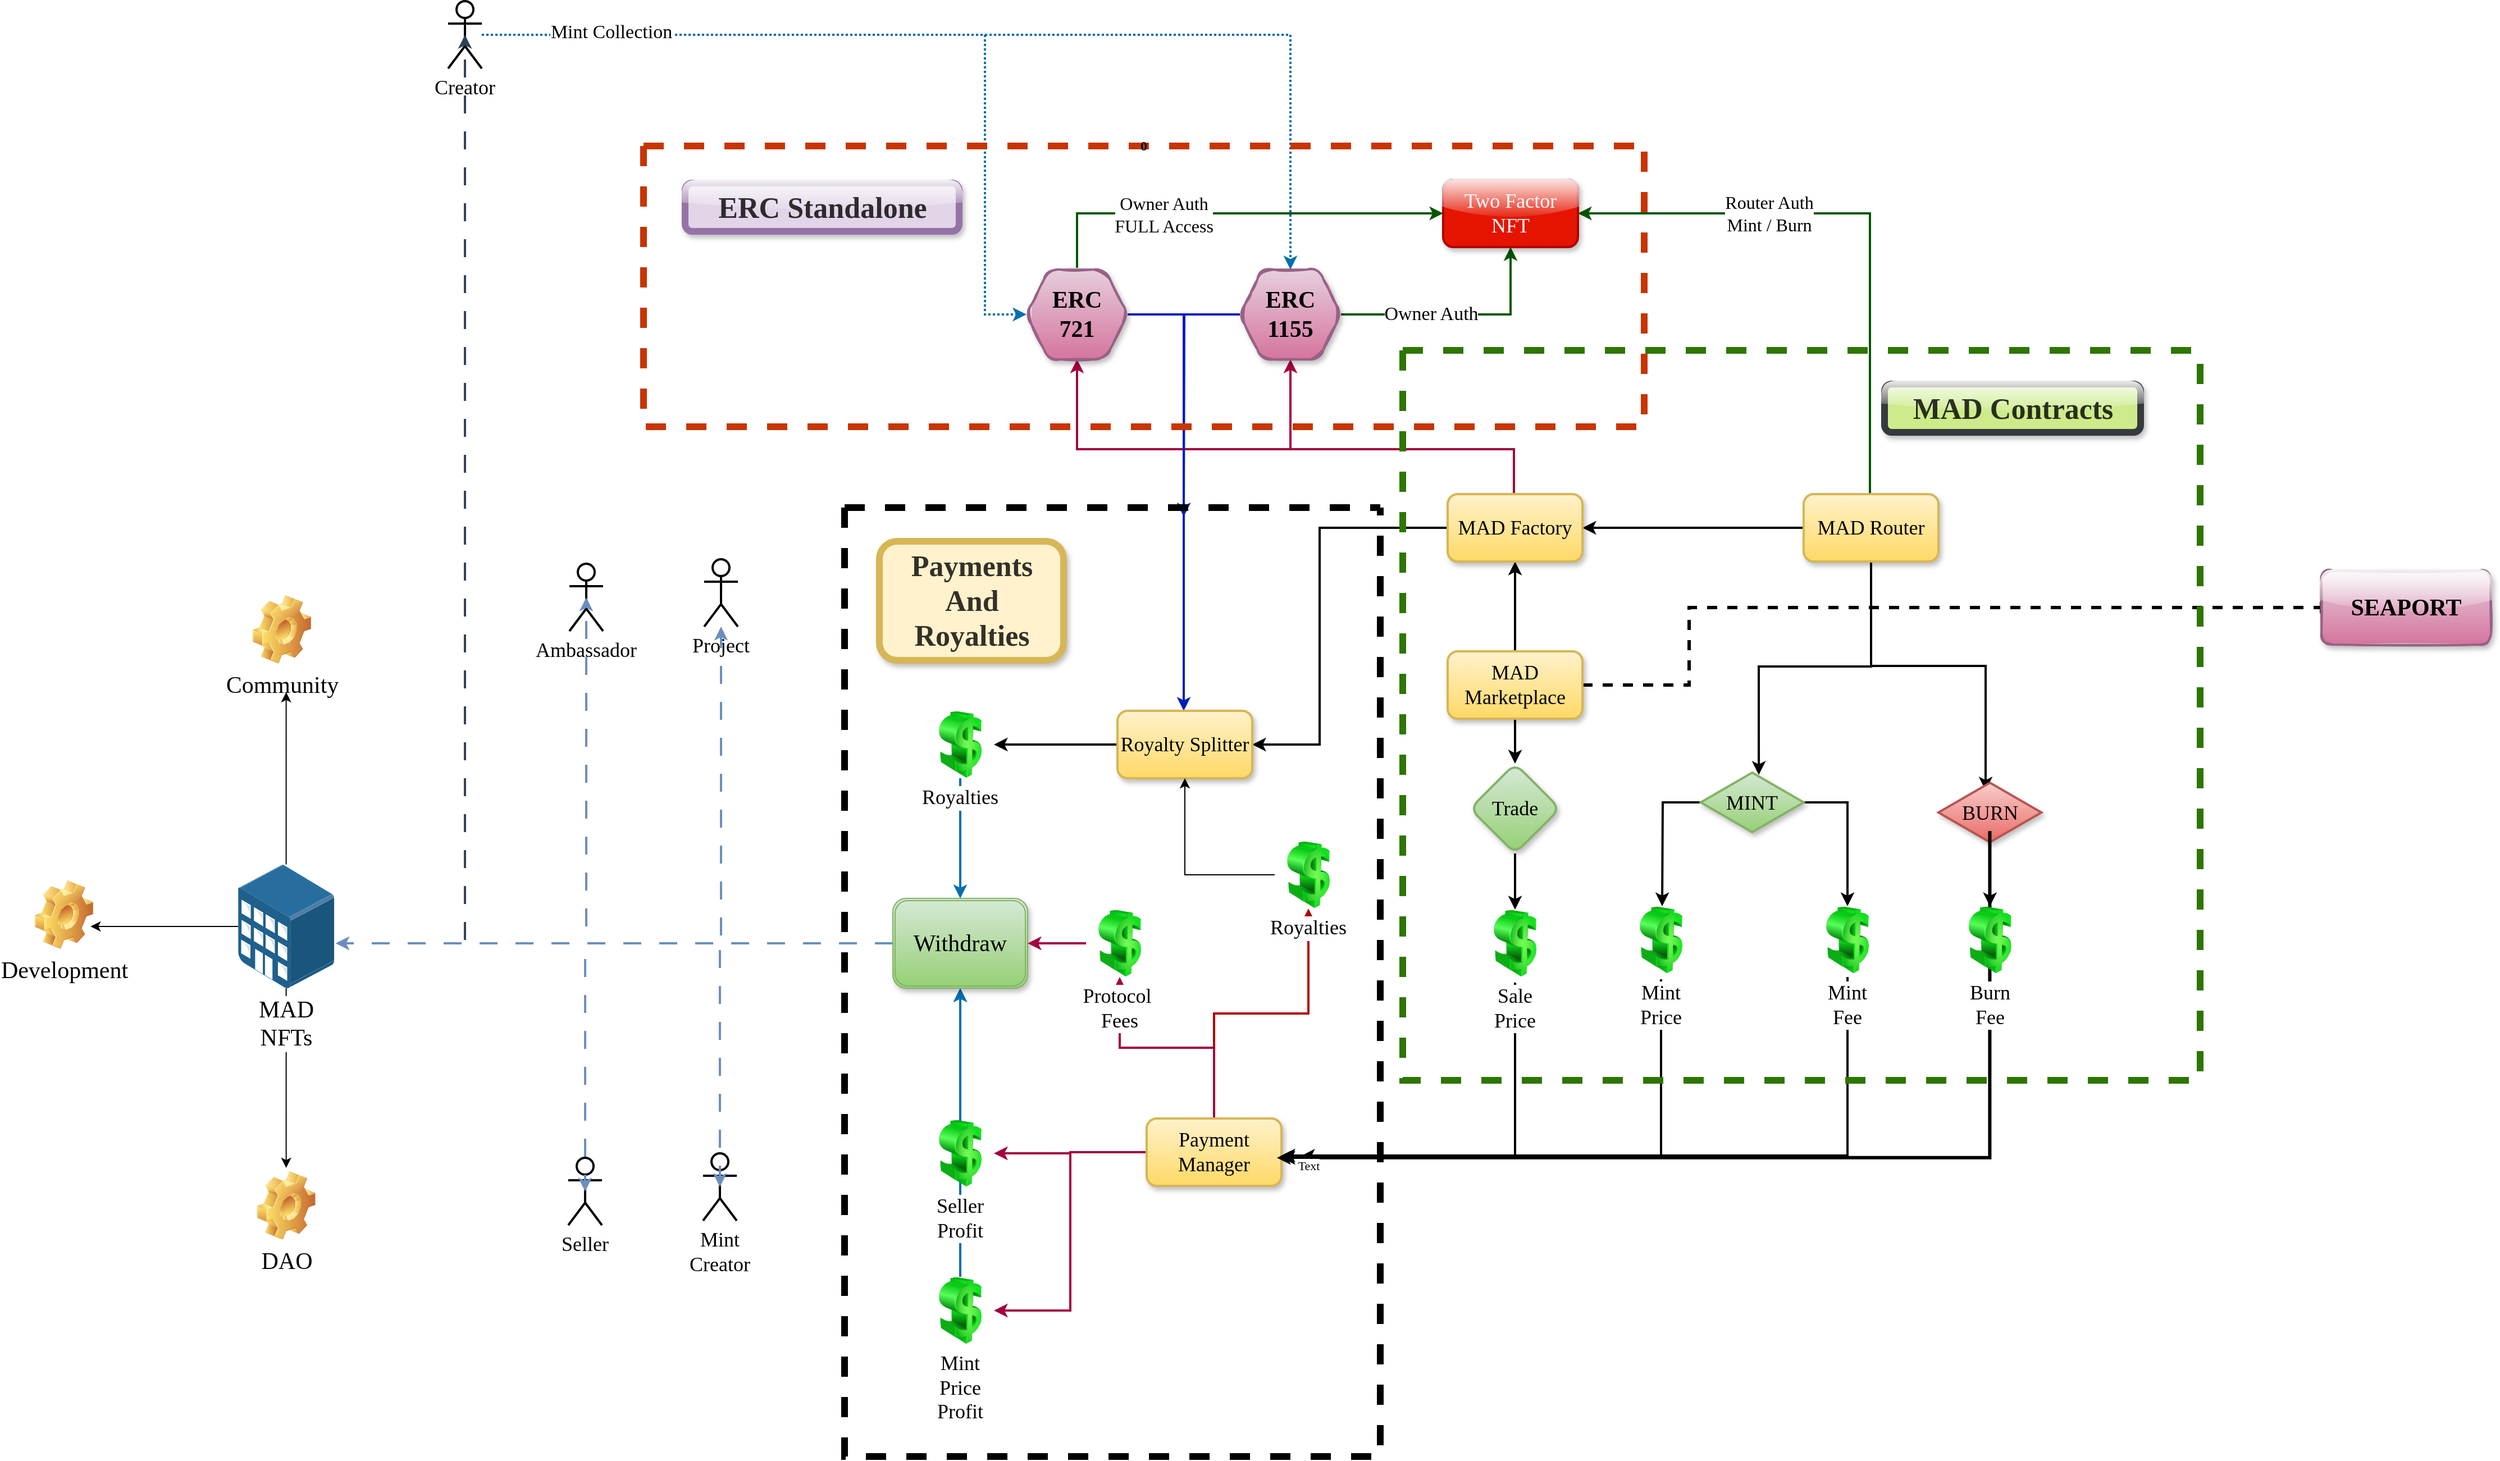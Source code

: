 <mxfile version="21.5.0" type="device">
  <diagram name="Page-1" id="_e-cwhSMZbNiumk7BRd-">
    <mxGraphModel dx="3807" dy="1920" grid="0" gridSize="10" guides="1" tooltips="1" connect="1" arrows="1" fold="1" page="0" pageScale="1" pageWidth="850" pageHeight="1100" math="0" shadow="0">
      <root>
        <mxCell id="0" />
        <mxCell id="1" parent="0" />
        <mxCell id="ipdUFXGNDYac1Uv2Jqs4-22" style="edgeStyle=orthogonalEdgeStyle;rounded=0;orthogonalLoop=1;jettySize=auto;html=1;entryX=1;entryY=0.5;entryDx=0;entryDy=0;fillColor=#008a00;strokeColor=#005700;strokeWidth=2;labelBorderColor=none;fontStyle=0;fontFamily=Lucida Console;fontSize=18;" parent="1" source="ipdUFXGNDYac1Uv2Jqs4-1" target="ipdUFXGNDYac1Uv2Jqs4-13" edge="1">
          <mxGeometry relative="1" as="geometry">
            <Array as="points">
              <mxPoint x="581" y="150" />
            </Array>
          </mxGeometry>
        </mxCell>
        <mxCell id="CPmqW3wjhwX1I0AvipRE-121" value="&lt;font style=&quot;font-size: 16px;&quot;&gt;Router Auth&lt;br&gt;Mint / Burn&lt;br&gt;&lt;/font&gt;" style="edgeLabel;html=1;align=center;verticalAlign=middle;resizable=0;points=[];fontFamily=Lucida Console;labelBorderColor=none;" vertex="1" connectable="0" parent="ipdUFXGNDYac1Uv2Jqs4-22">
          <mxGeometry x="0.379" y="2" relative="1" as="geometry">
            <mxPoint x="11" y="-2" as="offset" />
          </mxGeometry>
        </mxCell>
        <mxCell id="ipdUFXGNDYac1Uv2Jqs4-26" style="edgeStyle=orthogonalEdgeStyle;rounded=0;orthogonalLoop=1;jettySize=auto;html=1;strokeWidth=2;labelBorderColor=none;fontStyle=0;fontFamily=Lucida Console;fontSize=18;" parent="1" source="ipdUFXGNDYac1Uv2Jqs4-1" target="ipdUFXGNDYac1Uv2Jqs4-3" edge="1">
          <mxGeometry relative="1" as="geometry" />
        </mxCell>
        <mxCell id="CPmqW3wjhwX1I0AvipRE-40" style="edgeStyle=orthogonalEdgeStyle;rounded=0;orthogonalLoop=1;jettySize=auto;html=1;entryX=0.564;entryY=0.055;entryDx=0;entryDy=0;entryPerimeter=0;strokeWidth=2;labelBorderColor=none;fontStyle=0;fontFamily=Lucida Console;fontSize=18;" edge="1" parent="1" source="ipdUFXGNDYac1Uv2Jqs4-1" target="CPmqW3wjhwX1I0AvipRE-38">
          <mxGeometry relative="1" as="geometry" />
        </mxCell>
        <mxCell id="CPmqW3wjhwX1I0AvipRE-41" style="edgeStyle=orthogonalEdgeStyle;rounded=0;orthogonalLoop=1;jettySize=auto;html=1;entryX=0.458;entryY=0.145;entryDx=0;entryDy=0;entryPerimeter=0;strokeWidth=2;labelBorderColor=none;fontStyle=0;fontFamily=Lucida Console;fontSize=18;" edge="1" parent="1" source="ipdUFXGNDYac1Uv2Jqs4-1" target="CPmqW3wjhwX1I0AvipRE-39">
          <mxGeometry relative="1" as="geometry">
            <Array as="points">
              <mxPoint x="582" y="553" />
              <mxPoint x="684" y="553" />
            </Array>
          </mxGeometry>
        </mxCell>
        <mxCell id="ipdUFXGNDYac1Uv2Jqs4-1" value="MAD Router" style="rounded=1;whiteSpace=wrap;html=1;fillColor=#fff2cc;strokeColor=#d6b656;strokeWidth=2;labelBorderColor=none;fontStyle=0;fontFamily=Lucida Console;fontSize=18;gradientColor=#ffd966;shadow=1;" parent="1" vertex="1">
          <mxGeometry x="522" y="400" width="120" height="60" as="geometry" />
        </mxCell>
        <mxCell id="ipdUFXGNDYac1Uv2Jqs4-25" style="edgeStyle=orthogonalEdgeStyle;rounded=0;orthogonalLoop=1;jettySize=auto;html=1;targetPerimeterSpacing=0;sourcePerimeterSpacing=0;strokeWidth=2;endArrow=classic;endFill=1;strokeColor=default;labelBorderColor=none;fontStyle=0;fontFamily=Lucida Console;fontSize=18;" parent="1" source="ipdUFXGNDYac1Uv2Jqs4-2" target="ipdUFXGNDYac1Uv2Jqs4-3" edge="1">
          <mxGeometry relative="1" as="geometry" />
        </mxCell>
        <mxCell id="CPmqW3wjhwX1I0AvipRE-56" value="" style="edgeStyle=orthogonalEdgeStyle;rounded=0;orthogonalLoop=1;jettySize=auto;html=1;strokeWidth=2;labelBorderColor=none;fontStyle=0;fontFamily=Lucida Console;fontSize=18;" edge="1" parent="1" source="ipdUFXGNDYac1Uv2Jqs4-2" target="CPmqW3wjhwX1I0AvipRE-55">
          <mxGeometry relative="1" as="geometry" />
        </mxCell>
        <mxCell id="CPmqW3wjhwX1I0AvipRE-98" style="edgeStyle=orthogonalEdgeStyle;rounded=0;orthogonalLoop=1;jettySize=auto;html=1;dashed=1;strokeWidth=3;endArrow=baseDash;endFill=0;fontFamily=Lucida Console;labelBorderColor=none;" edge="1" parent="1" source="ipdUFXGNDYac1Uv2Jqs4-2" target="CPmqW3wjhwX1I0AvipRE-99">
          <mxGeometry relative="1" as="geometry">
            <mxPoint x="420" y="300" as="targetPoint" />
            <Array as="points">
              <mxPoint x="420" y="570" />
            </Array>
          </mxGeometry>
        </mxCell>
        <mxCell id="ipdUFXGNDYac1Uv2Jqs4-2" value="MAD Marketplace&lt;br&gt;" style="rounded=1;whiteSpace=wrap;html=1;fillColor=#fff2cc;strokeColor=#d6b656;strokeWidth=2;labelBorderColor=none;fontStyle=0;fontFamily=Lucida Console;fontSize=18;gradientColor=#ffd966;shadow=1;" parent="1" vertex="1">
          <mxGeometry x="205" y="540" width="120" height="60" as="geometry" />
        </mxCell>
        <mxCell id="CPmqW3wjhwX1I0AvipRE-6" style="edgeStyle=orthogonalEdgeStyle;rounded=0;orthogonalLoop=1;jettySize=auto;html=1;entryX=0.5;entryY=1;entryDx=0;entryDy=0;fillColor=#d80073;strokeColor=#A50040;strokeWidth=2;labelBorderColor=none;fontStyle=0;fontFamily=Lucida Console;fontSize=18;" edge="1" parent="1" source="ipdUFXGNDYac1Uv2Jqs4-3" target="ipdUFXGNDYac1Uv2Jqs4-10">
          <mxGeometry relative="1" as="geometry">
            <Array as="points">
              <mxPoint x="264" y="360" />
              <mxPoint x="65" y="360" />
            </Array>
          </mxGeometry>
        </mxCell>
        <mxCell id="CPmqW3wjhwX1I0AvipRE-7" style="edgeStyle=orthogonalEdgeStyle;rounded=0;orthogonalLoop=1;jettySize=auto;html=1;fillColor=#d80073;strokeColor=#A50040;strokeWidth=2;labelBorderColor=none;fontStyle=0;fontFamily=Lucida Console;fontSize=18;" edge="1" parent="1" source="ipdUFXGNDYac1Uv2Jqs4-3" target="ipdUFXGNDYac1Uv2Jqs4-8">
          <mxGeometry relative="1" as="geometry">
            <Array as="points">
              <mxPoint x="264" y="360" />
              <mxPoint x="-125" y="360" />
            </Array>
          </mxGeometry>
        </mxCell>
        <mxCell id="CPmqW3wjhwX1I0AvipRE-10" style="edgeStyle=orthogonalEdgeStyle;rounded=0;orthogonalLoop=1;jettySize=auto;html=1;entryX=1;entryY=0.5;entryDx=0;entryDy=0;strokeWidth=2;labelBorderColor=none;fontStyle=0;fontFamily=Lucida Console;fontSize=18;" edge="1" parent="1">
          <mxGeometry relative="1" as="geometry">
            <mxPoint x="205" y="430" as="sourcePoint" />
            <mxPoint x="31" y="623" as="targetPoint" />
            <Array as="points">
              <mxPoint x="91" y="430" />
              <mxPoint x="91" y="623" />
            </Array>
          </mxGeometry>
        </mxCell>
        <mxCell id="ipdUFXGNDYac1Uv2Jqs4-3" value="MAD Factory" style="rounded=1;whiteSpace=wrap;html=1;fillColor=#fff2cc;strokeColor=#d6b656;strokeWidth=2;labelBorderColor=none;fontStyle=0;fontFamily=Lucida Console;fontSize=18;gradientColor=#ffd966;shadow=1;" parent="1" vertex="1">
          <mxGeometry x="205" y="400" width="120" height="60" as="geometry" />
        </mxCell>
        <mxCell id="CPmqW3wjhwX1I0AvipRE-5" style="edgeStyle=orthogonalEdgeStyle;rounded=0;orthogonalLoop=1;jettySize=auto;html=1;entryX=0;entryY=0.5;entryDx=0;entryDy=0;fillColor=#008a00;strokeColor=#005700;strokeWidth=2;labelBorderColor=none;fontStyle=0;fontFamily=Lucida Console;fontSize=18;" edge="1" parent="1" source="ipdUFXGNDYac1Uv2Jqs4-8" target="ipdUFXGNDYac1Uv2Jqs4-13">
          <mxGeometry relative="1" as="geometry">
            <Array as="points">
              <mxPoint x="-125" y="150" />
            </Array>
          </mxGeometry>
        </mxCell>
        <mxCell id="CPmqW3wjhwX1I0AvipRE-119" value="&lt;font style=&quot;font-size: 16px;&quot;&gt;Owner Auth&lt;br&gt;FULL Access&lt;br&gt;&lt;/font&gt;" style="edgeLabel;html=1;align=center;verticalAlign=middle;resizable=0;points=[];fontFamily=Lucida Console;labelBorderColor=none;" vertex="1" connectable="0" parent="CPmqW3wjhwX1I0AvipRE-5">
          <mxGeometry x="-0.326" y="-1" relative="1" as="geometry">
            <mxPoint as="offset" />
          </mxGeometry>
        </mxCell>
        <mxCell id="CPmqW3wjhwX1I0AvipRE-9" style="edgeStyle=orthogonalEdgeStyle;rounded=0;orthogonalLoop=1;jettySize=auto;html=1;fillColor=#0050ef;strokeColor=#001DBC;strokeWidth=2;labelBorderColor=none;fontStyle=0;fontFamily=Lucida Console;fontSize=18;" edge="1" parent="1" source="ipdUFXGNDYac1Uv2Jqs4-8">
          <mxGeometry relative="1" as="geometry">
            <mxPoint x="-30" y="420" as="targetPoint" />
          </mxGeometry>
        </mxCell>
        <mxCell id="ipdUFXGNDYac1Uv2Jqs4-8" value="ERC&lt;br&gt;721" style="shape=hexagon;perimeter=hexagonPerimeter2;whiteSpace=wrap;html=1;fixedSize=1;fillColor=#e6d0de;strokeColor=#996185;strokeWidth=2;labelBorderColor=none;fontStyle=1;fontFamily=Lucida Console;fontSize=21;rounded=1;fillWeight=4;hachureGap=8;hachureAngle=45;sketch=1;gradientColor=#d5739d;glass=1;shadow=1;" parent="1" vertex="1">
          <mxGeometry x="-170" y="200" width="90" height="80" as="geometry" />
        </mxCell>
        <mxCell id="CPmqW3wjhwX1I0AvipRE-3" style="edgeStyle=orthogonalEdgeStyle;rounded=0;orthogonalLoop=1;jettySize=auto;html=1;fillColor=#008a00;strokeColor=#005700;strokeWidth=2;labelBorderColor=none;fontStyle=0;fontFamily=Lucida Console;fontSize=18;" edge="1" parent="1" source="ipdUFXGNDYac1Uv2Jqs4-10" target="ipdUFXGNDYac1Uv2Jqs4-13">
          <mxGeometry relative="1" as="geometry" />
        </mxCell>
        <mxCell id="CPmqW3wjhwX1I0AvipRE-120" value="&lt;font style=&quot;font-size: 17px;&quot;&gt;Owner Auth&lt;/font&gt;" style="edgeLabel;html=1;align=center;verticalAlign=middle;resizable=0;points=[];fontFamily=Lucida Console;labelBorderColor=none;" vertex="1" connectable="0" parent="CPmqW3wjhwX1I0AvipRE-3">
          <mxGeometry x="-0.459" y="-3" relative="1" as="geometry">
            <mxPoint x="23" y="-3" as="offset" />
          </mxGeometry>
        </mxCell>
        <mxCell id="CPmqW3wjhwX1I0AvipRE-8" style="edgeStyle=orthogonalEdgeStyle;rounded=0;orthogonalLoop=1;jettySize=auto;html=1;fillColor=#0050ef;strokeColor=#001DBC;strokeWidth=2;labelBorderColor=none;fontStyle=0;fontFamily=Lucida Console;fontSize=18;" edge="1" parent="1" source="ipdUFXGNDYac1Uv2Jqs4-10" target="ipdUFXGNDYac1Uv2Jqs4-11">
          <mxGeometry relative="1" as="geometry">
            <Array as="points">
              <mxPoint x="-30" y="240" />
            </Array>
          </mxGeometry>
        </mxCell>
        <mxCell id="ipdUFXGNDYac1Uv2Jqs4-10" value="ERC&lt;br&gt;1155" style="shape=hexagon;perimeter=hexagonPerimeter2;whiteSpace=wrap;html=1;fixedSize=1;fillColor=#e6d0de;strokeColor=#996185;strokeWidth=2;labelBorderColor=none;fontStyle=1;fontFamily=Lucida Console;fontSize=21;rounded=1;fillWeight=4;hachureGap=8;hachureAngle=45;sketch=1;gradientColor=#d5739d;glass=1;shadow=1;" parent="1" vertex="1">
          <mxGeometry x="20" y="200" width="90" height="80" as="geometry" />
        </mxCell>
        <mxCell id="CPmqW3wjhwX1I0AvipRE-81" style="edgeStyle=orthogonalEdgeStyle;rounded=0;orthogonalLoop=1;jettySize=auto;html=1;entryX=1;entryY=0.5;entryDx=0;entryDy=0;strokeWidth=2;fontFamily=Lucida Console;labelBorderColor=none;" edge="1" parent="1" source="ipdUFXGNDYac1Uv2Jqs4-11" target="CPmqW3wjhwX1I0AvipRE-25">
          <mxGeometry relative="1" as="geometry" />
        </mxCell>
        <mxCell id="ipdUFXGNDYac1Uv2Jqs4-11" value="Royalty Splitter" style="rounded=1;whiteSpace=wrap;html=1;fillColor=#fff2cc;strokeColor=#d6b656;strokeWidth=2;labelBorderColor=none;fontStyle=0;fontFamily=Lucida Console;fontSize=18;gradientColor=#ffd966;shadow=1;" parent="1" vertex="1">
          <mxGeometry x="-89" y="593" width="120" height="60" as="geometry" />
        </mxCell>
        <mxCell id="CPmqW3wjhwX1I0AvipRE-37" style="edgeStyle=orthogonalEdgeStyle;rounded=0;orthogonalLoop=1;jettySize=auto;html=1;strokeWidth=2;labelBorderColor=none;fontStyle=0;fontFamily=Lucida Console;fontSize=18;" edge="1" parent="1">
          <mxGeometry relative="1" as="geometry">
            <mxPoint x="57" y="990.0" as="sourcePoint" />
            <mxPoint x="49" y="991" as="targetPoint" />
          </mxGeometry>
        </mxCell>
        <mxCell id="CPmqW3wjhwX1I0AvipRE-60" style="edgeStyle=orthogonalEdgeStyle;rounded=0;orthogonalLoop=1;jettySize=auto;html=1;strokeWidth=2;labelBorderColor=none;fontStyle=0;fontFamily=Lucida Console;fontSize=18;fillColor=#d80073;strokeColor=#A50040;" edge="1" parent="1" source="ipdUFXGNDYac1Uv2Jqs4-12" target="CPmqW3wjhwX1I0AvipRE-61">
          <mxGeometry relative="1" as="geometry">
            <mxPoint x="30" y="987" as="targetPoint" />
          </mxGeometry>
        </mxCell>
        <mxCell id="CPmqW3wjhwX1I0AvipRE-68" style="edgeStyle=orthogonalEdgeStyle;rounded=0;orthogonalLoop=1;jettySize=auto;html=1;entryX=1;entryY=0.5;entryDx=0;entryDy=0;strokeWidth=2;labelBorderColor=none;fontStyle=0;fontFamily=Lucida Console;fontSize=18;fillColor=#d80073;strokeColor=#A50040;" edge="1" parent="1" source="ipdUFXGNDYac1Uv2Jqs4-12" target="CPmqW3wjhwX1I0AvipRE-66">
          <mxGeometry relative="1" as="geometry" />
        </mxCell>
        <mxCell id="CPmqW3wjhwX1I0AvipRE-154" style="edgeStyle=orthogonalEdgeStyle;rounded=0;orthogonalLoop=1;jettySize=auto;html=1;fillColor=#e51400;strokeColor=#B20000;strokeWidth=2;fontFamily=Lucida Console;" edge="1" parent="1" source="ipdUFXGNDYac1Uv2Jqs4-12" target="CPmqW3wjhwX1I0AvipRE-101">
          <mxGeometry relative="1" as="geometry" />
        </mxCell>
        <mxCell id="CPmqW3wjhwX1I0AvipRE-156" style="edgeStyle=orthogonalEdgeStyle;rounded=0;orthogonalLoop=1;jettySize=auto;html=1;fontSize=18;fontFamily=Lucida Console;strokeColor=#A50040;strokeWidth=2;labelBorderColor=none;fontStyle=0;fillColor=#d80073;" edge="1" parent="1" source="ipdUFXGNDYac1Uv2Jqs4-12" target="CPmqW3wjhwX1I0AvipRE-35">
          <mxGeometry relative="1" as="geometry" />
        </mxCell>
        <mxCell id="ipdUFXGNDYac1Uv2Jqs4-12" value="Payment Manager" style="rounded=1;whiteSpace=wrap;html=1;fillColor=#fff2cc;strokeColor=#d6b656;strokeWidth=2;labelBorderColor=none;fontStyle=0;fontFamily=Lucida Console;fontSize=18;gradientColor=#ffd966;shadow=1;" parent="1" vertex="1">
          <mxGeometry x="-63" y="956" width="120" height="60" as="geometry" />
        </mxCell>
        <mxCell id="ipdUFXGNDYac1Uv2Jqs4-13" value="Two Factor NFT" style="rounded=1;whiteSpace=wrap;html=1;fillColor=#e51400;strokeColor=#B20000;strokeWidth=2;labelBorderColor=none;fontStyle=0;fontFamily=Lucida Console;fontSize=18;fontColor=#ffffff;glass=1;shadow=1;" parent="1" vertex="1">
          <mxGeometry x="201" y="120" width="120" height="60" as="geometry" />
        </mxCell>
        <mxCell id="CPmqW3wjhwX1I0AvipRE-11" value="Ambassador" style="shape=umlActor;verticalLabelPosition=bottom;verticalAlign=top;html=1;outlineConnect=0;strokeWidth=2;labelBorderColor=none;fontStyle=0;fontFamily=Lucida Console;fontSize=18;whiteSpace=wrap;" vertex="1" parent="1">
          <mxGeometry x="-577" y="462" width="30" height="60" as="geometry" />
        </mxCell>
        <mxCell id="CPmqW3wjhwX1I0AvipRE-14" value="Project" style="shape=umlActor;verticalLabelPosition=bottom;verticalAlign=top;html=1;outlineConnect=0;strokeWidth=2;labelBorderColor=none;fontStyle=0;fontFamily=Lucida Console;fontSize=18;whiteSpace=wrap;" vertex="1" parent="1">
          <mxGeometry x="-457" y="458" width="30" height="60" as="geometry" />
        </mxCell>
        <mxCell id="CPmqW3wjhwX1I0AvipRE-115" style="edgeStyle=orthogonalEdgeStyle;rounded=0;orthogonalLoop=1;jettySize=auto;html=1;entryX=0;entryY=0.5;entryDx=0;entryDy=0;dashed=1;dashPattern=1 1;strokeWidth=2;fillColor=#1ba1e2;strokeColor=#006EAF;fontFamily=Lucida Console;labelBorderColor=none;" edge="1" parent="1" source="CPmqW3wjhwX1I0AvipRE-15" target="ipdUFXGNDYac1Uv2Jqs4-8">
          <mxGeometry relative="1" as="geometry">
            <Array as="points">
              <mxPoint x="-207" y="-9" />
              <mxPoint x="-207" y="240" />
            </Array>
          </mxGeometry>
        </mxCell>
        <mxCell id="CPmqW3wjhwX1I0AvipRE-116" style="edgeStyle=orthogonalEdgeStyle;rounded=0;orthogonalLoop=1;jettySize=auto;html=1;entryX=0.5;entryY=0;entryDx=0;entryDy=0;dashed=1;dashPattern=1 1;strokeWidth=2;fillColor=#1ba1e2;strokeColor=#006EAF;fontFamily=Lucida Console;labelBorderColor=none;" edge="1" parent="1" source="CPmqW3wjhwX1I0AvipRE-15" target="ipdUFXGNDYac1Uv2Jqs4-10">
          <mxGeometry relative="1" as="geometry" />
        </mxCell>
        <mxCell id="CPmqW3wjhwX1I0AvipRE-118" value="&lt;font style=&quot;font-size: 17px;&quot;&gt;Mint Collection&lt;/font&gt;" style="edgeLabel;html=1;align=center;verticalAlign=middle;resizable=0;points=[];fontFamily=Lucida Console;labelBorderColor=none;" vertex="1" connectable="0" parent="CPmqW3wjhwX1I0AvipRE-116">
          <mxGeometry x="-0.75" y="3" relative="1" as="geometry">
            <mxPoint x="-1" y="1" as="offset" />
          </mxGeometry>
        </mxCell>
        <mxCell id="CPmqW3wjhwX1I0AvipRE-15" value="Creator" style="shape=umlActor;verticalLabelPosition=bottom;verticalAlign=top;html=1;outlineConnect=0;strokeWidth=2;labelBorderColor=none;fontStyle=0;fontFamily=Lucida Console;fontSize=18;whiteSpace=wrap;" vertex="1" parent="1">
          <mxGeometry x="-685" y="-39" width="30" height="60" as="geometry" />
        </mxCell>
        <mxCell id="CPmqW3wjhwX1I0AvipRE-160" style="edgeStyle=orthogonalEdgeStyle;rounded=0;orthogonalLoop=1;jettySize=auto;html=1;fontFamily=Lucida Console;" edge="1" parent="1" source="CPmqW3wjhwX1I0AvipRE-22">
          <mxGeometry relative="1" as="geometry">
            <mxPoint x="-1003.364" y="784.95" as="targetPoint" />
          </mxGeometry>
        </mxCell>
        <mxCell id="CPmqW3wjhwX1I0AvipRE-161" style="edgeStyle=orthogonalEdgeStyle;rounded=0;orthogonalLoop=1;jettySize=auto;html=1;fontFamily=Lucida Console;" edge="1" parent="1" source="CPmqW3wjhwX1I0AvipRE-22">
          <mxGeometry relative="1" as="geometry">
            <mxPoint x="-829.185" y="576.364" as="targetPoint" />
          </mxGeometry>
        </mxCell>
        <mxCell id="CPmqW3wjhwX1I0AvipRE-162" style="edgeStyle=orthogonalEdgeStyle;rounded=0;orthogonalLoop=1;jettySize=auto;html=1;fontSize=17;fontFamily=Lucida Console;" edge="1" parent="1" source="CPmqW3wjhwX1I0AvipRE-22">
          <mxGeometry relative="1" as="geometry">
            <mxPoint x="-829.185" y="1000.0" as="targetPoint" />
          </mxGeometry>
        </mxCell>
        <mxCell id="CPmqW3wjhwX1I0AvipRE-22" value="MAD NFTs&lt;br style=&quot;font-size: 21px;&quot;&gt;" style="image;points=[];aspect=fixed;html=1;align=center;shadow=0;dashed=0;image=img/lib/allied_telesis/buildings/Medium_Business_Building.svg;strokeWidth=2;labelBorderColor=none;fontStyle=0;fontFamily=Lucida Console;fontSize=21;whiteSpace=wrap;imageBackground=default;" vertex="1" parent="1">
          <mxGeometry x="-872" y="729.9" width="85.63" height="110.1" as="geometry" />
        </mxCell>
        <mxCell id="CPmqW3wjhwX1I0AvipRE-126" style="edgeStyle=orthogonalEdgeStyle;rounded=0;orthogonalLoop=1;jettySize=auto;html=1;strokeWidth=2;fillColor=#1ba1e2;strokeColor=#006EAF;fontFamily=Lucida Console;labelBorderColor=none;" edge="1" parent="1" source="CPmqW3wjhwX1I0AvipRE-25" target="CPmqW3wjhwX1I0AvipRE-87">
          <mxGeometry relative="1" as="geometry" />
        </mxCell>
        <mxCell id="CPmqW3wjhwX1I0AvipRE-25" value="Royalties" style="image;html=1;image=img/lib/clip_art/finance/Dollar_128x128.png;strokeWidth=2;labelBorderColor=none;fontStyle=0;fontFamily=Lucida Console;fontSize=18;whiteSpace=wrap;" vertex="1" parent="1">
          <mxGeometry x="-259" y="593" width="60" height="60" as="geometry" />
        </mxCell>
        <mxCell id="CPmqW3wjhwX1I0AvipRE-43" style="edgeStyle=orthogonalEdgeStyle;rounded=0;orthogonalLoop=1;jettySize=auto;html=1;strokeWidth=2;labelBorderColor=none;fontStyle=0;fontFamily=Lucida Console;fontSize=18;" edge="1" parent="1" source="CPmqW3wjhwX1I0AvipRE-38" target="CPmqW3wjhwX1I0AvipRE-44">
          <mxGeometry relative="1" as="geometry">
            <mxPoint x="476.165" y="757" as="targetPoint" />
          </mxGeometry>
        </mxCell>
        <mxCell id="CPmqW3wjhwX1I0AvipRE-75" style="edgeStyle=orthogonalEdgeStyle;rounded=0;orthogonalLoop=1;jettySize=auto;html=1;strokeWidth=2;fontFamily=Lucida Console;labelBorderColor=none;" edge="1" parent="1" source="CPmqW3wjhwX1I0AvipRE-38">
          <mxGeometry relative="1" as="geometry">
            <mxPoint x="396.0" y="767" as="targetPoint" />
          </mxGeometry>
        </mxCell>
        <mxCell id="CPmqW3wjhwX1I0AvipRE-38" value="MINT" style="html=1;whiteSpace=wrap;aspect=fixed;shape=isoRectangle;strokeWidth=2;labelBorderColor=none;fontStyle=0;fontFamily=Lucida Console;fontSize=18;fillColor=#d5e8d4;gradientColor=#97d077;strokeColor=#82b366;shadow=1;" vertex="1" parent="1">
          <mxGeometry x="430.33" y="647" width="91.67" height="55" as="geometry" />
        </mxCell>
        <mxCell id="CPmqW3wjhwX1I0AvipRE-49" style="edgeStyle=orthogonalEdgeStyle;rounded=0;orthogonalLoop=1;jettySize=auto;html=1;entryX=0.5;entryY=0;entryDx=0;entryDy=0;strokeWidth=2;labelBorderColor=none;fontStyle=0;fontFamily=Lucida Console;fontSize=18;" edge="1" parent="1" source="CPmqW3wjhwX1I0AvipRE-39" target="CPmqW3wjhwX1I0AvipRE-45">
          <mxGeometry relative="1" as="geometry" />
        </mxCell>
        <mxCell id="CPmqW3wjhwX1I0AvipRE-39" value="BURN" style="html=1;whiteSpace=wrap;aspect=fixed;shape=isoRectangle;strokeWidth=2;labelBorderColor=none;fontStyle=0;fontFamily=Lucida Console;fontSize=18;fillColor=#f8cecc;gradientColor=#ea6b66;strokeColor=#b85450;shadow=1;" vertex="1" parent="1">
          <mxGeometry x="642" y="656" width="91.67" height="55" as="geometry" />
        </mxCell>
        <mxCell id="CPmqW3wjhwX1I0AvipRE-170" style="edgeStyle=orthogonalEdgeStyle;rounded=0;orthogonalLoop=1;jettySize=auto;html=1;entryX=1;entryY=0.5;entryDx=0;entryDy=0;strokeWidth=2;" edge="1" parent="1">
          <mxGeometry relative="1" as="geometry">
            <mxPoint x="561" y="830" as="sourcePoint" />
            <mxPoint x="57" y="989" as="targetPoint" />
            <Array as="points">
              <mxPoint x="561" y="989" />
            </Array>
          </mxGeometry>
        </mxCell>
        <mxCell id="CPmqW3wjhwX1I0AvipRE-44" value="Mint&lt;br&gt;Fee" style="image;html=1;image=img/lib/clip_art/finance/Dollar_128x128.png;strokeWidth=2;labelBorderColor=none;fontStyle=0;fontFamily=Lucida Console;fontSize=18;whiteSpace=wrap;" vertex="1" parent="1">
          <mxGeometry x="531" y="767" width="60" height="60" as="geometry" />
        </mxCell>
        <mxCell id="CPmqW3wjhwX1I0AvipRE-152" style="edgeStyle=orthogonalEdgeStyle;rounded=0;orthogonalLoop=1;jettySize=auto;html=1;strokeWidth=3;fontFamily=Lucida Console;" edge="1" parent="1">
          <mxGeometry relative="1" as="geometry">
            <mxPoint x="71.182" y="990.909" as="targetPoint" />
            <mxPoint x="687.727" y="700" as="sourcePoint" />
            <Array as="points">
              <mxPoint x="688" y="991" />
            </Array>
          </mxGeometry>
        </mxCell>
        <mxCell id="CPmqW3wjhwX1I0AvipRE-45" value="Burn&lt;br&gt;Fee" style="image;html=1;image=img/lib/clip_art/finance/Dollar_128x128.png;strokeWidth=2;labelBorderColor=none;fontStyle=0;fontFamily=Lucida Console;fontSize=18;whiteSpace=wrap;" vertex="1" parent="1">
          <mxGeometry x="657.83" y="767" width="60" height="60" as="geometry" />
        </mxCell>
        <mxCell id="CPmqW3wjhwX1I0AvipRE-58" style="edgeStyle=orthogonalEdgeStyle;rounded=0;orthogonalLoop=1;jettySize=auto;html=1;entryX=0.5;entryY=0;entryDx=0;entryDy=0;strokeWidth=2;labelBorderColor=none;fontStyle=0;fontFamily=Lucida Console;fontSize=18;" edge="1" parent="1" source="CPmqW3wjhwX1I0AvipRE-55" target="CPmqW3wjhwX1I0AvipRE-57">
          <mxGeometry relative="1" as="geometry" />
        </mxCell>
        <mxCell id="CPmqW3wjhwX1I0AvipRE-55" value="Trade" style="rhombus;whiteSpace=wrap;html=1;fillColor=#d5e8d4;strokeColor=#82b366;rounded=1;strokeWidth=2;labelBorderColor=none;fontStyle=0;fontFamily=Lucida Console;fontSize=18;gradientColor=#97d077;shadow=1;" vertex="1" parent="1">
          <mxGeometry x="225" y="640" width="80" height="80" as="geometry" />
        </mxCell>
        <mxCell id="CPmqW3wjhwX1I0AvipRE-148" style="edgeStyle=orthogonalEdgeStyle;rounded=0;orthogonalLoop=1;jettySize=auto;html=1;strokeWidth=2;fontFamily=Lucida Console;labelBorderColor=none;" edge="1" parent="1">
          <mxGeometry relative="1" as="geometry">
            <mxPoint x="265.0" y="835" as="sourcePoint" />
            <mxPoint x="53" y="991" as="targetPoint" />
            <Array as="points">
              <mxPoint x="265" y="991" />
            </Array>
          </mxGeometry>
        </mxCell>
        <mxCell id="CPmqW3wjhwX1I0AvipRE-153" value="Text" style="edgeLabel;html=1;align=center;verticalAlign=middle;resizable=0;points=[];fontFamily=Lucida Console;" vertex="1" connectable="0" parent="CPmqW3wjhwX1I0AvipRE-148">
          <mxGeometry x="0.842" y="7" relative="1" as="geometry">
            <mxPoint x="-1" as="offset" />
          </mxGeometry>
        </mxCell>
        <mxCell id="CPmqW3wjhwX1I0AvipRE-57" value="Sale Price" style="image;html=1;image=img/lib/clip_art/finance/Dollar_128x128.png;strokeWidth=2;labelBorderColor=none;fontStyle=0;fontFamily=Lucida Console;fontSize=18;whiteSpace=wrap;" vertex="1" parent="1">
          <mxGeometry x="235.0" y="770" width="60" height="60" as="geometry" />
        </mxCell>
        <mxCell id="CPmqW3wjhwX1I0AvipRE-127" style="edgeStyle=orthogonalEdgeStyle;rounded=0;orthogonalLoop=1;jettySize=auto;html=1;entryX=0.5;entryY=1;entryDx=0;entryDy=0;strokeWidth=2;fillColor=#1ba1e2;strokeColor=#006EAF;fontFamily=Lucida Console;labelBorderColor=none;" edge="1" parent="1" source="CPmqW3wjhwX1I0AvipRE-61" target="CPmqW3wjhwX1I0AvipRE-87">
          <mxGeometry relative="1" as="geometry" />
        </mxCell>
        <mxCell id="CPmqW3wjhwX1I0AvipRE-63" value="Seller" style="shape=umlActor;verticalLabelPosition=bottom;verticalAlign=top;html=1;outlineConnect=0;strokeWidth=2;labelBorderColor=none;fontStyle=0;fontFamily=Lucida Console;fontSize=18;whiteSpace=wrap;" vertex="1" parent="1">
          <mxGeometry x="-578" y="991" width="30" height="60" as="geometry" />
        </mxCell>
        <mxCell id="CPmqW3wjhwX1I0AvipRE-128" style="edgeStyle=orthogonalEdgeStyle;rounded=0;orthogonalLoop=1;jettySize=auto;html=1;strokeWidth=2;fillColor=#1ba1e2;strokeColor=#006EAF;fontFamily=Lucida Console;labelBorderColor=none;" edge="1" parent="1" source="CPmqW3wjhwX1I0AvipRE-66" target="CPmqW3wjhwX1I0AvipRE-87">
          <mxGeometry relative="1" as="geometry" />
        </mxCell>
        <mxCell id="CPmqW3wjhwX1I0AvipRE-66" value="Mint&lt;br&gt;Price&lt;br&gt;Profit" style="image;html=1;image=img/lib/clip_art/finance/Dollar_128x128.png;strokeWidth=2;labelBorderColor=none;fontStyle=0;fontFamily=Lucida Console;fontSize=18;whiteSpace=wrap;" vertex="1" parent="1">
          <mxGeometry x="-259" y="1097" width="60" height="60" as="geometry" />
        </mxCell>
        <mxCell id="CPmqW3wjhwX1I0AvipRE-67" value="Mint&lt;br&gt;Creator" style="shape=umlActor;verticalLabelPosition=bottom;verticalAlign=top;html=1;outlineConnect=0;strokeWidth=2;labelBorderColor=none;fontStyle=0;fontFamily=Lucida Console;fontSize=18;whiteSpace=wrap;" vertex="1" parent="1">
          <mxGeometry x="-458" y="987" width="30" height="60" as="geometry" />
        </mxCell>
        <mxCell id="CPmqW3wjhwX1I0AvipRE-167" style="edgeStyle=orthogonalEdgeStyle;rounded=0;orthogonalLoop=1;jettySize=auto;html=1;entryX=1;entryY=0.5;entryDx=0;entryDy=0;strokeWidth=2;" edge="1" parent="1">
          <mxGeometry relative="1" as="geometry">
            <mxPoint x="395.0" y="832" as="sourcePoint" />
            <mxPoint x="57" y="991" as="targetPoint" />
            <Array as="points">
              <mxPoint x="395" y="991" />
            </Array>
          </mxGeometry>
        </mxCell>
        <mxCell id="CPmqW3wjhwX1I0AvipRE-74" value="Mint&lt;br&gt;Price" style="image;html=1;image=img/lib/clip_art/finance/Dollar_128x128.png;strokeWidth=2;labelBorderColor=none;fontStyle=0;fontFamily=Lucida Console;fontSize=18;whiteSpace=wrap;" vertex="1" parent="1">
          <mxGeometry x="365" y="767" width="60" height="60" as="geometry" />
        </mxCell>
        <mxCell id="CPmqW3wjhwX1I0AvipRE-86" value="0" style="swimlane;startSize=0;fillColor=#fa6800;fontColor=#000000;strokeColor=#C73500;strokeWidth=6;dashed=1;swimlaneFillColor=none;whiteSpace=wrap;fontFamily=Lucida Console;labelBorderColor=none;html=1;" vertex="1" parent="1">
          <mxGeometry x="-511" y="90" width="891" height="250" as="geometry">
            <mxRectangle x="-450" y="90" width="50" height="30" as="alternateBounds" />
          </mxGeometry>
        </mxCell>
        <mxCell id="CPmqW3wjhwX1I0AvipRE-111" value="&lt;font style=&quot;font-size: 26px;&quot;&gt;ERC Standalone&lt;/font&gt;" style="text;html=1;align=center;verticalAlign=middle;resizable=0;points=[];autosize=1;strokeColor=#9673a6;fillColor=#e1d5e7;fontFamily=Lucida Console;labelBorderColor=none;fontSize=26;fontStyle=1;labelBackgroundColor=none;textOpacity=80;strokeWidth=6;perimeterSpacing=17;rounded=1;glass=1;shadow=1;" vertex="1" parent="CPmqW3wjhwX1I0AvipRE-86">
          <mxGeometry x="37" y="33" width="244" height="43" as="geometry" />
        </mxCell>
        <mxCell id="CPmqW3wjhwX1I0AvipRE-140" style="edgeStyle=orthogonalEdgeStyle;rounded=0;orthogonalLoop=1;jettySize=auto;html=1;fillColor=#dae8fc;strokeColor=#6c8ebf;dashed=1;dashPattern=8 8;strokeWidth=2;fontFamily=Lucida Console;labelBorderColor=none;" edge="1" parent="1" source="CPmqW3wjhwX1I0AvipRE-87" target="CPmqW3wjhwX1I0AvipRE-14">
          <mxGeometry relative="1" as="geometry" />
        </mxCell>
        <mxCell id="CPmqW3wjhwX1I0AvipRE-141" style="edgeStyle=orthogonalEdgeStyle;rounded=0;orthogonalLoop=1;jettySize=auto;html=1;entryX=0.5;entryY=0.5;entryDx=0;entryDy=0;entryPerimeter=0;fillColor=#dae8fc;strokeColor=#6c8ebf;dashed=1;dashPattern=8 8;strokeWidth=2;fontFamily=Lucida Console;labelBorderColor=none;" edge="1" parent="1" source="CPmqW3wjhwX1I0AvipRE-87" target="CPmqW3wjhwX1I0AvipRE-11">
          <mxGeometry relative="1" as="geometry" />
        </mxCell>
        <mxCell id="CPmqW3wjhwX1I0AvipRE-142" style="edgeStyle=orthogonalEdgeStyle;rounded=0;orthogonalLoop=1;jettySize=auto;html=1;entryX=0.5;entryY=0.5;entryDx=0;entryDy=0;entryPerimeter=0;fillColor=#647687;strokeColor=#314354;dashed=1;dashPattern=8 8;strokeWidth=2;fontFamily=Lucida Console;labelBorderColor=none;" edge="1" parent="1" source="CPmqW3wjhwX1I0AvipRE-87" target="CPmqW3wjhwX1I0AvipRE-15">
          <mxGeometry relative="1" as="geometry" />
        </mxCell>
        <mxCell id="CPmqW3wjhwX1I0AvipRE-145" style="edgeStyle=orthogonalEdgeStyle;rounded=0;orthogonalLoop=1;jettySize=auto;html=1;entryX=0.5;entryY=0.5;entryDx=0;entryDy=0;entryPerimeter=0;fillColor=#dae8fc;strokeColor=#6c8ebf;dashed=1;dashPattern=8 8;strokeWidth=2;fontFamily=Lucida Console;labelBorderColor=none;" edge="1" parent="1" source="CPmqW3wjhwX1I0AvipRE-87" target="CPmqW3wjhwX1I0AvipRE-67">
          <mxGeometry relative="1" as="geometry" />
        </mxCell>
        <mxCell id="CPmqW3wjhwX1I0AvipRE-146" style="edgeStyle=orthogonalEdgeStyle;rounded=0;orthogonalLoop=1;jettySize=auto;html=1;entryX=0.5;entryY=0.5;entryDx=0;entryDy=0;entryPerimeter=0;fillColor=#dae8fc;strokeColor=#6c8ebf;dashed=1;dashPattern=8 8;strokeWidth=2;fontFamily=Lucida Console;labelBorderColor=none;" edge="1" parent="1" source="CPmqW3wjhwX1I0AvipRE-87" target="CPmqW3wjhwX1I0AvipRE-63">
          <mxGeometry relative="1" as="geometry" />
        </mxCell>
        <mxCell id="CPmqW3wjhwX1I0AvipRE-159" style="edgeStyle=orthogonalEdgeStyle;rounded=0;orthogonalLoop=1;jettySize=auto;html=1;entryX=1.014;entryY=0.637;entryDx=0;entryDy=0;entryPerimeter=0;fontFamily=Lucida Console;strokeColor=#6c8ebf;fillColor=#dae8fc;dashed=1;dashPattern=8 8;strokeWidth=2;labelBorderColor=none;" edge="1" parent="1" source="CPmqW3wjhwX1I0AvipRE-87" target="CPmqW3wjhwX1I0AvipRE-22">
          <mxGeometry relative="1" as="geometry" />
        </mxCell>
        <mxCell id="CPmqW3wjhwX1I0AvipRE-99" value="&lt;b style=&quot;font-size: 21px;&quot;&gt;&lt;font style=&quot;font-size: 21px;&quot;&gt;SEAPORT&lt;/font&gt;&lt;/b&gt;" style="rounded=1;whiteSpace=wrap;html=1;strokeWidth=2;fillWeight=4;hachureGap=8;hachureAngle=45;fillColor=#e6d0de;sketch=1;strokeColor=#996185;gradientColor=#d5739d;fontFamily=Lucida Console;labelBorderColor=none;fontSize=21;glass=1;shadow=1;" vertex="1" parent="1">
          <mxGeometry x="983" y="468" width="151" height="66" as="geometry" />
        </mxCell>
        <mxCell id="CPmqW3wjhwX1I0AvipRE-110" value="" style="swimlane;startSize=0;fillColor=#60a917;strokeColor=#2D7600;strokeWidth=6;dashed=1;whiteSpace=wrap;fontFamily=Lucida Console;labelBorderColor=none;html=1;fontColor=#ffffff;" vertex="1" parent="1">
          <mxGeometry x="165" y="272" width="710" height="650" as="geometry" />
        </mxCell>
        <mxCell id="CPmqW3wjhwX1I0AvipRE-112" value="&lt;span style=&quot;font-size: 26px;&quot;&gt;MAD Contracts&lt;/span&gt;" style="text;html=1;align=center;verticalAlign=middle;resizable=0;points=[];autosize=1;strokeColor=#36393d;fillColor=#cdeb8b;fontFamily=Lucida Console;labelBorderColor=none;fontSize=26;fontStyle=1;labelBackgroundColor=none;textOpacity=80;strokeWidth=6;perimeterSpacing=17;rounded=1;glass=1;shadow=1;" vertex="1" parent="CPmqW3wjhwX1I0AvipRE-110">
          <mxGeometry x="429" y="30" width="228" height="43" as="geometry" />
        </mxCell>
        <mxCell id="CPmqW3wjhwX1I0AvipRE-61" value="Seller&lt;br&gt;Profit" style="image;html=1;image=img/lib/clip_art/finance/Dollar_128x128.png;strokeWidth=2;labelBorderColor=none;fontStyle=0;fontFamily=Lucida Console;fontSize=18;whiteSpace=wrap;" vertex="1" parent="1">
          <mxGeometry x="-259" y="957" width="60" height="60" as="geometry" />
        </mxCell>
        <mxCell id="CPmqW3wjhwX1I0AvipRE-149" value="" style="swimlane;startSize=0;strokeWidth=6;dashed=1;whiteSpace=wrap;fontFamily=Lucida Console;labelBorderColor=none;html=1;" vertex="1" parent="1">
          <mxGeometry x="-332" y="412" width="477" height="845" as="geometry" />
        </mxCell>
        <mxCell id="CPmqW3wjhwX1I0AvipRE-151" value="&lt;span style=&quot;font-size: 26px;&quot;&gt;Payments&lt;br style=&quot;font-size: 26px;&quot;&gt;And&lt;br style=&quot;font-size: 26px;&quot;&gt;Royalties&lt;br style=&quot;font-size: 26px;&quot;&gt;&lt;/span&gt;" style="text;html=1;align=center;verticalAlign=middle;resizable=0;points=[];autosize=1;strokeColor=#d6b656;fillColor=#fff2cc;fontFamily=Lucida Console;labelBorderColor=none;fontSize=26;fontStyle=1;labelBackgroundColor=none;textOpacity=80;strokeWidth=6;perimeterSpacing=17;rounded=1;glass=0;shadow=1;" vertex="1" parent="CPmqW3wjhwX1I0AvipRE-149">
          <mxGeometry x="31" y="30" width="164" height="106" as="geometry" />
        </mxCell>
        <mxCell id="CPmqW3wjhwX1I0AvipRE-101" value="Royalties&lt;br&gt;" style="image;html=1;image=img/lib/clip_art/finance/Dollar_128x128.png;strokeWidth=2;labelBorderColor=none;fontStyle=0;fontFamily=Lucida Console;fontSize=18;whiteSpace=wrap;" vertex="1" parent="CPmqW3wjhwX1I0AvipRE-149">
          <mxGeometry x="383" y="297" width="60" height="60" as="geometry" />
        </mxCell>
        <mxCell id="CPmqW3wjhwX1I0AvipRE-35" value="Protocol&amp;nbsp;&lt;br&gt;Fees" style="image;html=1;image=img/lib/clip_art/finance/Dollar_128x128.png;strokeWidth=2;labelBorderColor=none;fontStyle=0;fontFamily=Lucida Console;fontSize=18;whiteSpace=wrap;" vertex="1" parent="CPmqW3wjhwX1I0AvipRE-149">
          <mxGeometry x="215" y="358" width="60" height="60" as="geometry" />
        </mxCell>
        <mxCell id="CPmqW3wjhwX1I0AvipRE-87" value="&lt;font style=&quot;font-size: 21px;&quot;&gt;Withdraw&lt;br&gt;&lt;/font&gt;" style="shape=ext;double=1;rounded=1;whiteSpace=wrap;html=1;fillColor=#d5e8d4;strokeColor=#82b366;gradientColor=#97d077;fontFamily=Lucida Console;labelBorderColor=none;shadow=1;" vertex="1" parent="CPmqW3wjhwX1I0AvipRE-149">
          <mxGeometry x="43" y="348" width="120" height="80" as="geometry" />
        </mxCell>
        <mxCell id="CPmqW3wjhwX1I0AvipRE-157" style="edgeStyle=orthogonalEdgeStyle;rounded=0;orthogonalLoop=1;jettySize=auto;html=1;entryX=1;entryY=0.5;entryDx=0;entryDy=0;fontSize=18;fontFamily=Lucida Console;strokeColor=#A50040;strokeWidth=2;labelBorderColor=none;fontStyle=0;fillColor=#d80073;" edge="1" parent="CPmqW3wjhwX1I0AvipRE-149" source="CPmqW3wjhwX1I0AvipRE-35" target="CPmqW3wjhwX1I0AvipRE-87">
          <mxGeometry relative="1" as="geometry" />
        </mxCell>
        <mxCell id="CPmqW3wjhwX1I0AvipRE-158" style="edgeStyle=orthogonalEdgeStyle;rounded=0;orthogonalLoop=1;jettySize=auto;html=1;entryX=0.5;entryY=1;entryDx=0;entryDy=0;fontFamily=Lucida Console;" edge="1" parent="1" source="CPmqW3wjhwX1I0AvipRE-101" target="ipdUFXGNDYac1Uv2Jqs4-11">
          <mxGeometry relative="1" as="geometry" />
        </mxCell>
        <mxCell id="CPmqW3wjhwX1I0AvipRE-163" value="Community&lt;br style=&quot;font-size: 21px;&quot;&gt;" style="shape=image;html=1;verticalLabelPosition=bottom;verticalAlign=top;imageAspect=1;aspect=fixed;image=img/clipart/Gear_128x128.png;imageBackground=none;fontSize=21;fontFamily=Lucida Console;" vertex="1" parent="1">
          <mxGeometry x="-859" y="490" width="52" height="61" as="geometry" />
        </mxCell>
        <mxCell id="CPmqW3wjhwX1I0AvipRE-164" value="Development&lt;br style=&quot;font-size: 21px;&quot;&gt;" style="shape=image;html=1;verticalLabelPosition=bottom;verticalAlign=top;imageAspect=1;aspect=fixed;image=img/clipart/Gear_128x128.png;imageBackground=none;fontSize=21;fontFamily=Lucida Console;" vertex="1" parent="1">
          <mxGeometry x="-1053" y="744" width="52" height="61" as="geometry" />
        </mxCell>
        <mxCell id="CPmqW3wjhwX1I0AvipRE-165" value="DAO" style="shape=image;html=1;verticalLabelPosition=bottom;verticalAlign=top;imageAspect=1;aspect=fixed;image=img/clipart/Gear_128x128.png;imageBackground=none;fontSize=21;fontFamily=Lucida Console;" vertex="1" parent="1">
          <mxGeometry x="-855.18" y="1003" width="52" height="61" as="geometry" />
        </mxCell>
      </root>
    </mxGraphModel>
  </diagram>
</mxfile>
